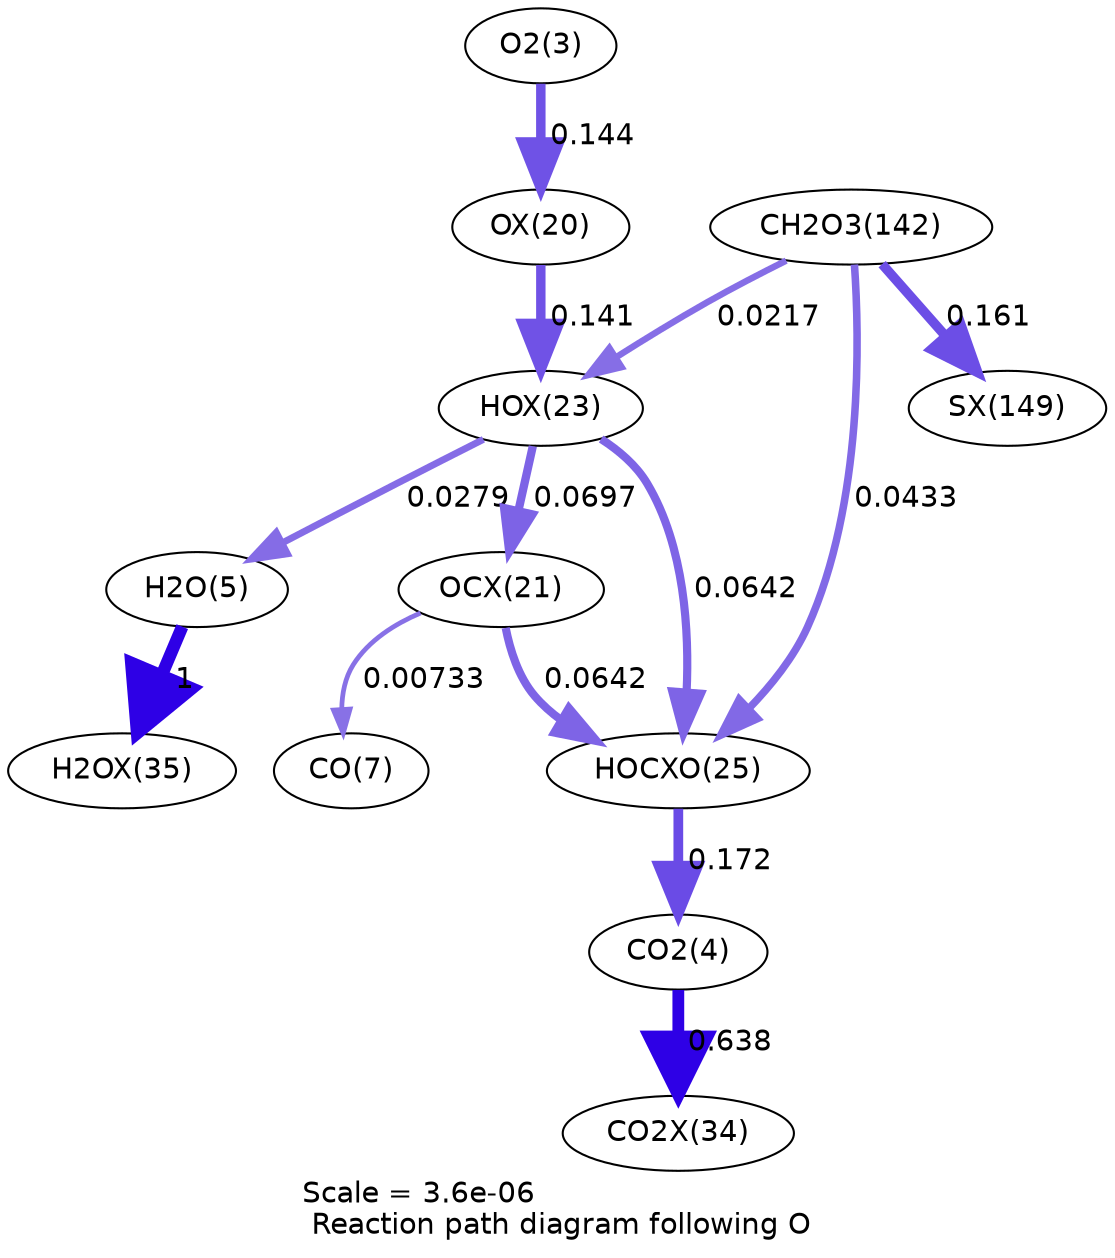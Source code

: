 digraph reaction_paths {
center=1;
s5 -> s25[fontname="Helvetica", penwidth=4.54, arrowsize=2.27, color="0.7, 0.644, 0.9"
, label=" 0.144"];
s25 -> s28[fontname="Helvetica", penwidth=4.52, arrowsize=2.26, color="0.7, 0.641, 0.9"
, label=" 0.141"];
s28 -> s7[fontname="Helvetica", penwidth=3.3, arrowsize=1.65, color="0.7, 0.528, 0.9"
, label=" 0.0279"];
s28 -> s26[fontname="Helvetica", penwidth=3.99, arrowsize=1.99, color="0.7, 0.57, 0.9"
, label=" 0.0697"];
s28 -> s30[fontname="Helvetica", penwidth=3.93, arrowsize=1.96, color="0.7, 0.564, 0.9"
, label=" 0.0642"];
s21 -> s28[fontname="Helvetica", penwidth=3.11, arrowsize=1.55, color="0.7, 0.522, 0.9"
, label=" 0.0217"];
s7 -> s35[fontname="Helvetica", penwidth=6, arrowsize=3, color="0.7, 1.5, 0.9"
, label=" 1"];
s26 -> s9[fontname="Helvetica", penwidth=2.29, arrowsize=1.14, color="0.7, 0.507, 0.9"
, label=" 0.00733"];
s26 -> s30[fontname="Helvetica", penwidth=3.93, arrowsize=1.96, color="0.7, 0.564, 0.9"
, label=" 0.0642"];
s30 -> s6[fontname="Helvetica", penwidth=4.67, arrowsize=2.33, color="0.7, 0.672, 0.9"
, label=" 0.172"];
s6 -> s34[fontname="Helvetica", penwidth=5.66, arrowsize=2.83, color="0.7, 1.14, 0.9"
, label=" 0.638"];
s21 -> s30[fontname="Helvetica", penwidth=3.63, arrowsize=1.82, color="0.7, 0.543, 0.9"
, label=" 0.0433"];
s21 -> s46[fontname="Helvetica", penwidth=4.62, arrowsize=2.31, color="0.7, 0.661, 0.9"
, label=" 0.161"];
s5 [ fontname="Helvetica", label="O2(3)"];
s6 [ fontname="Helvetica", label="CO2(4)"];
s7 [ fontname="Helvetica", label="H2O(5)"];
s9 [ fontname="Helvetica", label="CO(7)"];
s21 [ fontname="Helvetica", label="CH2O3(142)"];
s25 [ fontname="Helvetica", label="OX(20)"];
s26 [ fontname="Helvetica", label="OCX(21)"];
s28 [ fontname="Helvetica", label="HOX(23)"];
s30 [ fontname="Helvetica", label="HOCXO(25)"];
s34 [ fontname="Helvetica", label="CO2X(34)"];
s35 [ fontname="Helvetica", label="H2OX(35)"];
s46 [ fontname="Helvetica", label="SX(149)"];
 label = "Scale = 3.6e-06\l Reaction path diagram following O";
 fontname = "Helvetica";
}
